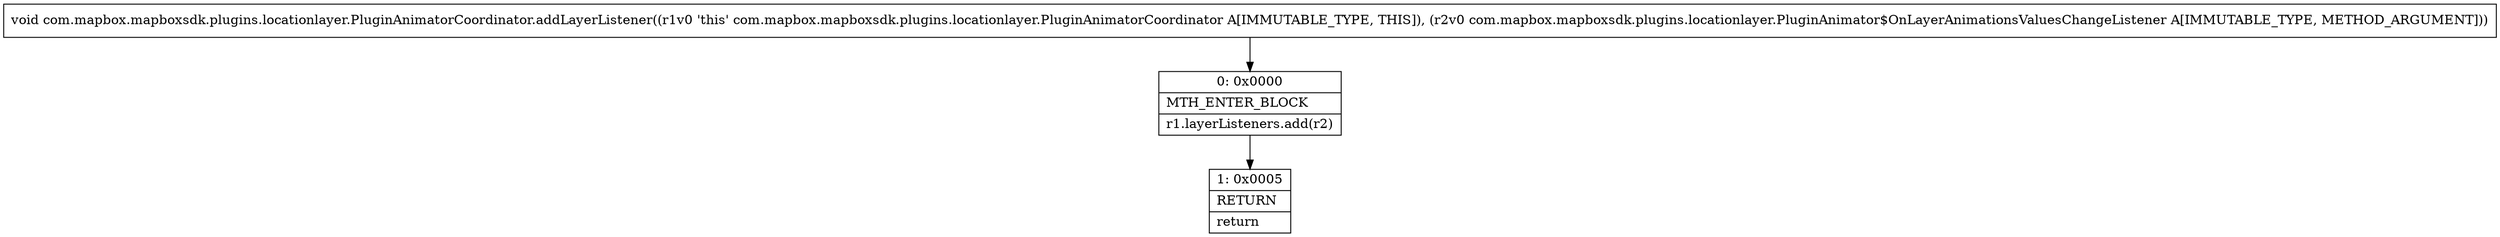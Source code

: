 digraph "CFG forcom.mapbox.mapboxsdk.plugins.locationlayer.PluginAnimatorCoordinator.addLayerListener(Lcom\/mapbox\/mapboxsdk\/plugins\/locationlayer\/PluginAnimator$OnLayerAnimationsValuesChangeListener;)V" {
Node_0 [shape=record,label="{0\:\ 0x0000|MTH_ENTER_BLOCK\l|r1.layerListeners.add(r2)\l}"];
Node_1 [shape=record,label="{1\:\ 0x0005|RETURN\l|return\l}"];
MethodNode[shape=record,label="{void com.mapbox.mapboxsdk.plugins.locationlayer.PluginAnimatorCoordinator.addLayerListener((r1v0 'this' com.mapbox.mapboxsdk.plugins.locationlayer.PluginAnimatorCoordinator A[IMMUTABLE_TYPE, THIS]), (r2v0 com.mapbox.mapboxsdk.plugins.locationlayer.PluginAnimator$OnLayerAnimationsValuesChangeListener A[IMMUTABLE_TYPE, METHOD_ARGUMENT])) }"];
MethodNode -> Node_0;
Node_0 -> Node_1;
}

